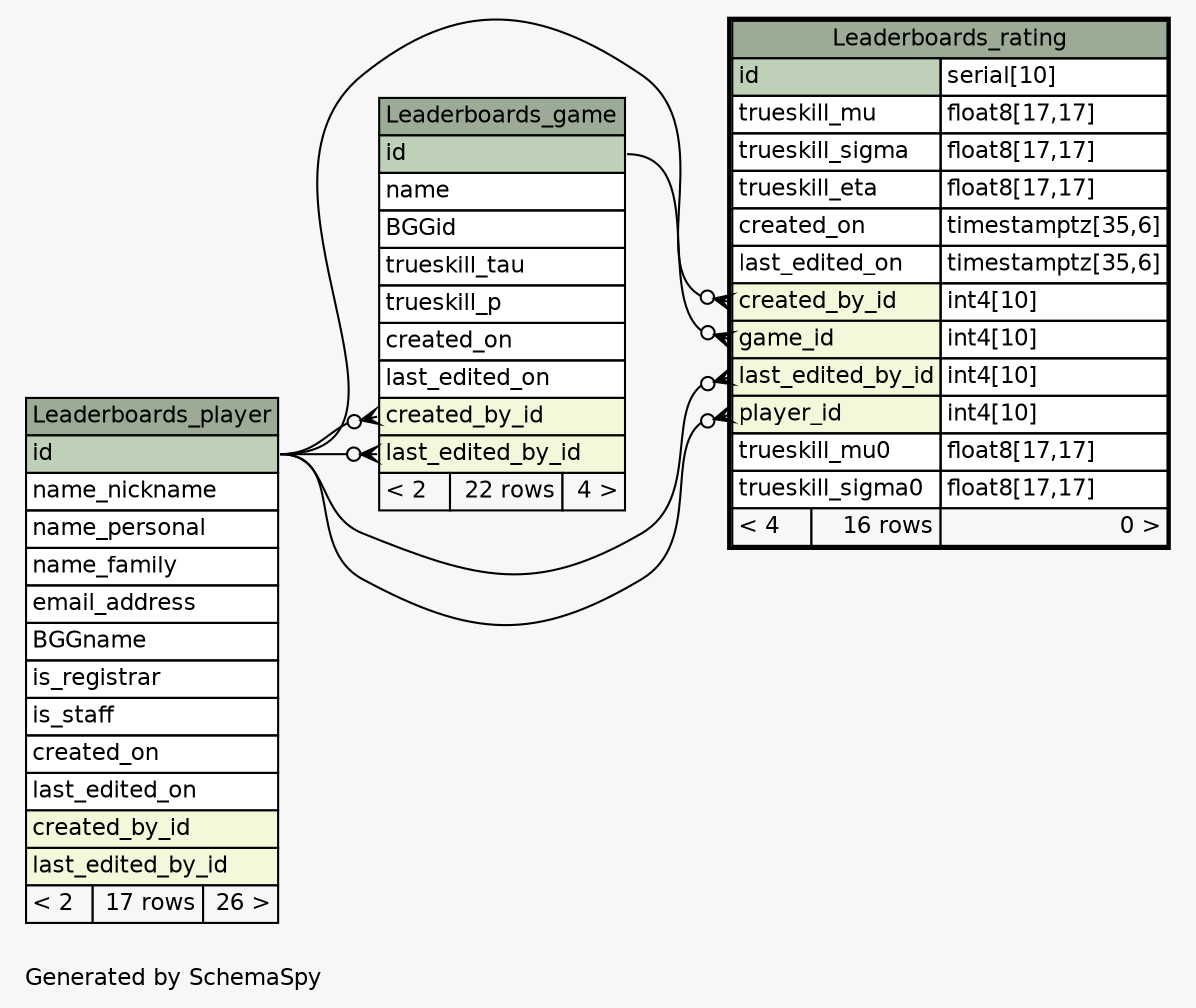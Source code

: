 // dot 2.38.0 on Linux 4.4.0-38-generic
// SchemaSpy rev 590
digraph "oneDegreeRelationshipsDiagram" {
  graph [
    rankdir="RL"
    bgcolor="#f7f7f7"
    label="\nGenerated by SchemaSpy"
    labeljust="l"
    nodesep="0.18"
    ranksep="0.46"
    fontname="Helvetica"
    fontsize="11"
  ];
  node [
    fontname="Helvetica"
    fontsize="11"
    shape="plaintext"
  ];
  edge [
    arrowsize="0.8"
  ];
  "Leaderboards_game":"created_by_id":w -> "Leaderboards_player":"id":e [arrowhead=none dir=back arrowtail=crowodot];
  "Leaderboards_game":"last_edited_by_id":w -> "Leaderboards_player":"id":e [arrowhead=none dir=back arrowtail=crowodot];
  "Leaderboards_rating":"created_by_id":w -> "Leaderboards_player":"id":e [arrowhead=none dir=back arrowtail=crowodot];
  "Leaderboards_rating":"game_id":w -> "Leaderboards_game":"id":e [arrowhead=none dir=back arrowtail=crowodot];
  "Leaderboards_rating":"last_edited_by_id":w -> "Leaderboards_player":"id":e [arrowhead=none dir=back arrowtail=crowodot];
  "Leaderboards_rating":"player_id":w -> "Leaderboards_player":"id":e [arrowhead=none dir=back arrowtail=crowodot];
  "Leaderboards_game" [
    label=<
    <TABLE BORDER="0" CELLBORDER="1" CELLSPACING="0" BGCOLOR="#ffffff">
      <TR><TD COLSPAN="3" BGCOLOR="#9bab96" ALIGN="CENTER">Leaderboards_game</TD></TR>
      <TR><TD PORT="id" COLSPAN="3" BGCOLOR="#bed1b8" ALIGN="LEFT">id</TD></TR>
      <TR><TD PORT="name" COLSPAN="3" ALIGN="LEFT">name</TD></TR>
      <TR><TD PORT="BGGid" COLSPAN="3" ALIGN="LEFT">BGGid</TD></TR>
      <TR><TD PORT="trueskill_tau" COLSPAN="3" ALIGN="LEFT">trueskill_tau</TD></TR>
      <TR><TD PORT="trueskill_p" COLSPAN="3" ALIGN="LEFT">trueskill_p</TD></TR>
      <TR><TD PORT="created_on" COLSPAN="3" ALIGN="LEFT">created_on</TD></TR>
      <TR><TD PORT="last_edited_on" COLSPAN="3" ALIGN="LEFT">last_edited_on</TD></TR>
      <TR><TD PORT="created_by_id" COLSPAN="3" BGCOLOR="#f4f7da" ALIGN="LEFT">created_by_id</TD></TR>
      <TR><TD PORT="last_edited_by_id" COLSPAN="3" BGCOLOR="#f4f7da" ALIGN="LEFT">last_edited_by_id</TD></TR>
      <TR><TD ALIGN="LEFT" BGCOLOR="#f7f7f7">&lt; 2</TD><TD ALIGN="RIGHT" BGCOLOR="#f7f7f7">22 rows</TD><TD ALIGN="RIGHT" BGCOLOR="#f7f7f7">4 &gt;</TD></TR>
    </TABLE>>
    URL="Leaderboards_game.html"
    tooltip="Leaderboards_game"
  ];
  "Leaderboards_player" [
    label=<
    <TABLE BORDER="0" CELLBORDER="1" CELLSPACING="0" BGCOLOR="#ffffff">
      <TR><TD COLSPAN="3" BGCOLOR="#9bab96" ALIGN="CENTER">Leaderboards_player</TD></TR>
      <TR><TD PORT="id" COLSPAN="3" BGCOLOR="#bed1b8" ALIGN="LEFT">id</TD></TR>
      <TR><TD PORT="name_nickname" COLSPAN="3" ALIGN="LEFT">name_nickname</TD></TR>
      <TR><TD PORT="name_personal" COLSPAN="3" ALIGN="LEFT">name_personal</TD></TR>
      <TR><TD PORT="name_family" COLSPAN="3" ALIGN="LEFT">name_family</TD></TR>
      <TR><TD PORT="email_address" COLSPAN="3" ALIGN="LEFT">email_address</TD></TR>
      <TR><TD PORT="BGGname" COLSPAN="3" ALIGN="LEFT">BGGname</TD></TR>
      <TR><TD PORT="is_registrar" COLSPAN="3" ALIGN="LEFT">is_registrar</TD></TR>
      <TR><TD PORT="is_staff" COLSPAN="3" ALIGN="LEFT">is_staff</TD></TR>
      <TR><TD PORT="created_on" COLSPAN="3" ALIGN="LEFT">created_on</TD></TR>
      <TR><TD PORT="last_edited_on" COLSPAN="3" ALIGN="LEFT">last_edited_on</TD></TR>
      <TR><TD PORT="created_by_id" COLSPAN="3" BGCOLOR="#f4f7da" ALIGN="LEFT">created_by_id</TD></TR>
      <TR><TD PORT="last_edited_by_id" COLSPAN="3" BGCOLOR="#f4f7da" ALIGN="LEFT">last_edited_by_id</TD></TR>
      <TR><TD ALIGN="LEFT" BGCOLOR="#f7f7f7">&lt; 2</TD><TD ALIGN="RIGHT" BGCOLOR="#f7f7f7">17 rows</TD><TD ALIGN="RIGHT" BGCOLOR="#f7f7f7">26 &gt;</TD></TR>
    </TABLE>>
    URL="Leaderboards_player.html"
    tooltip="Leaderboards_player"
  ];
  "Leaderboards_rating" [
    label=<
    <TABLE BORDER="2" CELLBORDER="1" CELLSPACING="0" BGCOLOR="#ffffff">
      <TR><TD COLSPAN="3" BGCOLOR="#9bab96" ALIGN="CENTER">Leaderboards_rating</TD></TR>
      <TR><TD PORT="id" COLSPAN="2" BGCOLOR="#bed1b8" ALIGN="LEFT">id</TD><TD PORT="id.type" ALIGN="LEFT">serial[10]</TD></TR>
      <TR><TD PORT="trueskill_mu" COLSPAN="2" ALIGN="LEFT">trueskill_mu</TD><TD PORT="trueskill_mu.type" ALIGN="LEFT">float8[17,17]</TD></TR>
      <TR><TD PORT="trueskill_sigma" COLSPAN="2" ALIGN="LEFT">trueskill_sigma</TD><TD PORT="trueskill_sigma.type" ALIGN="LEFT">float8[17,17]</TD></TR>
      <TR><TD PORT="trueskill_eta" COLSPAN="2" ALIGN="LEFT">trueskill_eta</TD><TD PORT="trueskill_eta.type" ALIGN="LEFT">float8[17,17]</TD></TR>
      <TR><TD PORT="created_on" COLSPAN="2" ALIGN="LEFT">created_on</TD><TD PORT="created_on.type" ALIGN="LEFT">timestamptz[35,6]</TD></TR>
      <TR><TD PORT="last_edited_on" COLSPAN="2" ALIGN="LEFT">last_edited_on</TD><TD PORT="last_edited_on.type" ALIGN="LEFT">timestamptz[35,6]</TD></TR>
      <TR><TD PORT="created_by_id" COLSPAN="2" BGCOLOR="#f4f7da" ALIGN="LEFT">created_by_id</TD><TD PORT="created_by_id.type" ALIGN="LEFT">int4[10]</TD></TR>
      <TR><TD PORT="game_id" COLSPAN="2" BGCOLOR="#f4f7da" ALIGN="LEFT">game_id</TD><TD PORT="game_id.type" ALIGN="LEFT">int4[10]</TD></TR>
      <TR><TD PORT="last_edited_by_id" COLSPAN="2" BGCOLOR="#f4f7da" ALIGN="LEFT">last_edited_by_id</TD><TD PORT="last_edited_by_id.type" ALIGN="LEFT">int4[10]</TD></TR>
      <TR><TD PORT="player_id" COLSPAN="2" BGCOLOR="#f4f7da" ALIGN="LEFT">player_id</TD><TD PORT="player_id.type" ALIGN="LEFT">int4[10]</TD></TR>
      <TR><TD PORT="trueskill_mu0" COLSPAN="2" ALIGN="LEFT">trueskill_mu0</TD><TD PORT="trueskill_mu0.type" ALIGN="LEFT">float8[17,17]</TD></TR>
      <TR><TD PORT="trueskill_sigma0" COLSPAN="2" ALIGN="LEFT">trueskill_sigma0</TD><TD PORT="trueskill_sigma0.type" ALIGN="LEFT">float8[17,17]</TD></TR>
      <TR><TD ALIGN="LEFT" BGCOLOR="#f7f7f7">&lt; 4</TD><TD ALIGN="RIGHT" BGCOLOR="#f7f7f7">16 rows</TD><TD ALIGN="RIGHT" BGCOLOR="#f7f7f7">0 &gt;</TD></TR>
    </TABLE>>
    URL="Leaderboards_rating.html"
    tooltip="Leaderboards_rating"
  ];
}
